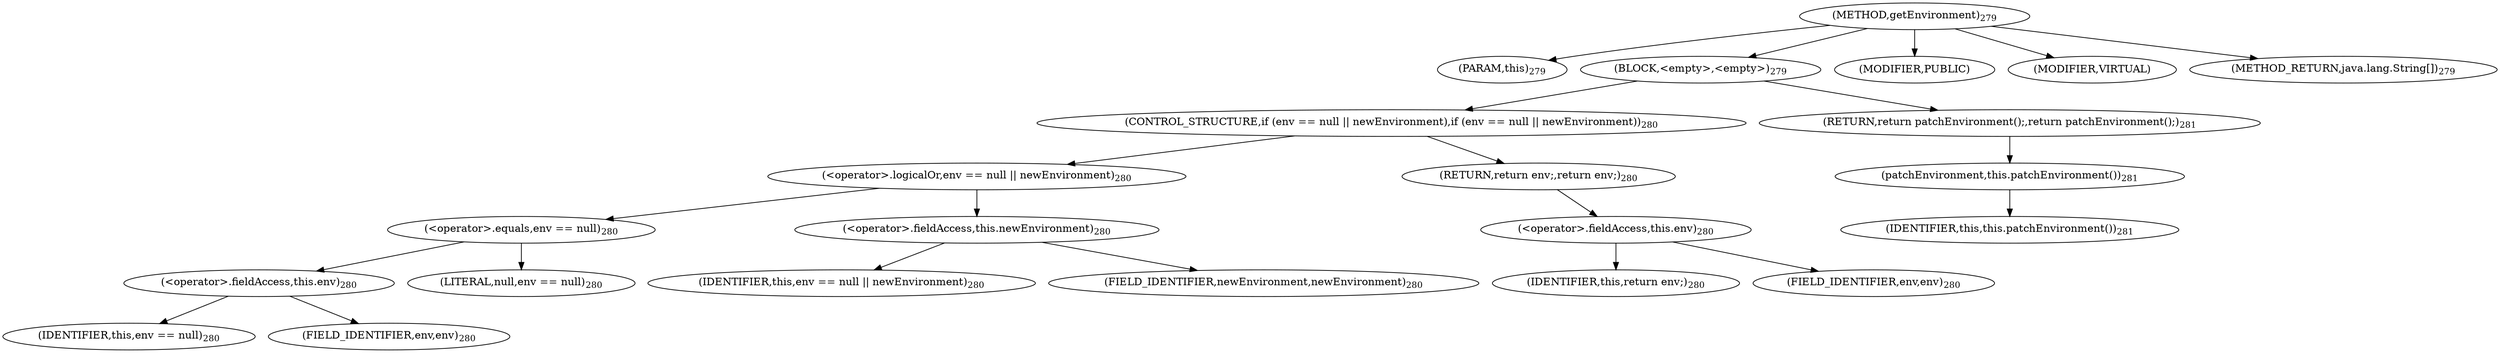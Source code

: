 digraph "getEnvironment" {  
"646" [label = <(METHOD,getEnvironment)<SUB>279</SUB>> ]
"20" [label = <(PARAM,this)<SUB>279</SUB>> ]
"647" [label = <(BLOCK,&lt;empty&gt;,&lt;empty&gt;)<SUB>279</SUB>> ]
"648" [label = <(CONTROL_STRUCTURE,if (env == null || newEnvironment),if (env == null || newEnvironment))<SUB>280</SUB>> ]
"649" [label = <(&lt;operator&gt;.logicalOr,env == null || newEnvironment)<SUB>280</SUB>> ]
"650" [label = <(&lt;operator&gt;.equals,env == null)<SUB>280</SUB>> ]
"651" [label = <(&lt;operator&gt;.fieldAccess,this.env)<SUB>280</SUB>> ]
"652" [label = <(IDENTIFIER,this,env == null)<SUB>280</SUB>> ]
"653" [label = <(FIELD_IDENTIFIER,env,env)<SUB>280</SUB>> ]
"654" [label = <(LITERAL,null,env == null)<SUB>280</SUB>> ]
"655" [label = <(&lt;operator&gt;.fieldAccess,this.newEnvironment)<SUB>280</SUB>> ]
"656" [label = <(IDENTIFIER,this,env == null || newEnvironment)<SUB>280</SUB>> ]
"657" [label = <(FIELD_IDENTIFIER,newEnvironment,newEnvironment)<SUB>280</SUB>> ]
"658" [label = <(RETURN,return env;,return env;)<SUB>280</SUB>> ]
"659" [label = <(&lt;operator&gt;.fieldAccess,this.env)<SUB>280</SUB>> ]
"660" [label = <(IDENTIFIER,this,return env;)<SUB>280</SUB>> ]
"661" [label = <(FIELD_IDENTIFIER,env,env)<SUB>280</SUB>> ]
"662" [label = <(RETURN,return patchEnvironment();,return patchEnvironment();)<SUB>281</SUB>> ]
"663" [label = <(patchEnvironment,this.patchEnvironment())<SUB>281</SUB>> ]
"19" [label = <(IDENTIFIER,this,this.patchEnvironment())<SUB>281</SUB>> ]
"664" [label = <(MODIFIER,PUBLIC)> ]
"665" [label = <(MODIFIER,VIRTUAL)> ]
"666" [label = <(METHOD_RETURN,java.lang.String[])<SUB>279</SUB>> ]
  "646" -> "20" 
  "646" -> "647" 
  "646" -> "664" 
  "646" -> "665" 
  "646" -> "666" 
  "647" -> "648" 
  "647" -> "662" 
  "648" -> "649" 
  "648" -> "658" 
  "649" -> "650" 
  "649" -> "655" 
  "650" -> "651" 
  "650" -> "654" 
  "651" -> "652" 
  "651" -> "653" 
  "655" -> "656" 
  "655" -> "657" 
  "658" -> "659" 
  "659" -> "660" 
  "659" -> "661" 
  "662" -> "663" 
  "663" -> "19" 
}
